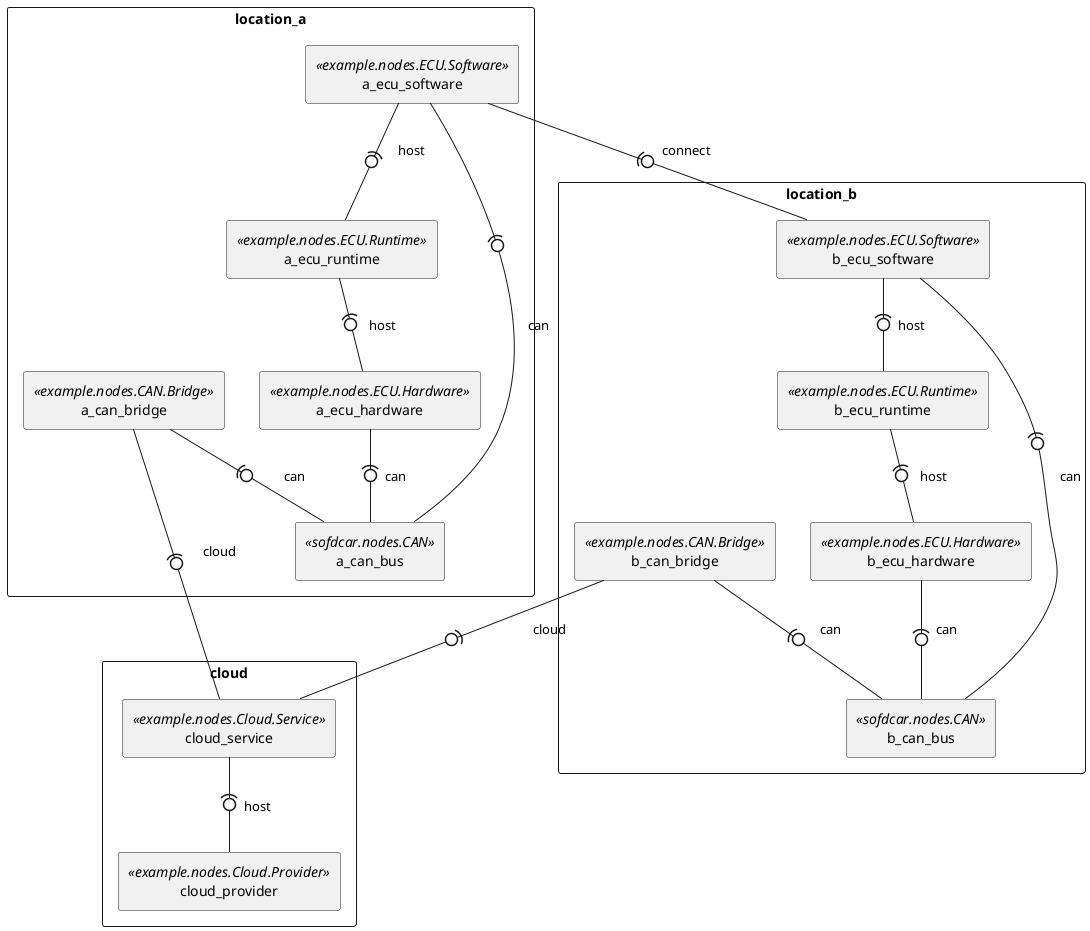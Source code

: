 @startuml
skinparam componentStyle rectangle

rectangle "cloud" {
    [cloud_service] <<example.nodes.Cloud.Service>>
    [cloud_provider] <<example.nodes.Cloud.Provider>>
    cloud_service -(0- cloud_provider : "  host"
}

rectangle "location_a" {
    [a_ecu_software] <<example.nodes.ECU.Software>>
    [a_ecu_runtime] <<example.nodes.ECU.Runtime>>
    [a_ecu_hardware] <<example.nodes.ECU.Hardware>>

    a_ecu_software -(0- a_ecu_runtime : "  host"
    a_ecu_runtime -(0- a_ecu_hardware : "  host"

    [a_can_bus] <<sofdcar.nodes.CAN>>
    [a_can_bridge] <<example.nodes.CAN.Bridge>>
    a_can_bridge -(0- a_can_bus : "  can"
    a_can_bridge -(0- cloud_service : "  cloud"

    a_ecu_software -(0- a_can_bus : "  can"
    a_ecu_hardware -(0- a_can_bus : "  can"
}


rectangle "location_b" {
    [b_ecu_software] <<example.nodes.ECU.Software>>
    [b_ecu_runtime] <<example.nodes.ECU.Runtime>>
    [b_ecu_hardware] <<example.nodes.ECU.Hardware>>

    b_ecu_software -(0- b_ecu_runtime : "  host"
    b_ecu_runtime -(0- b_ecu_hardware : "  host"

    [b_can_bus] <<sofdcar.nodes.CAN>>
    [b_can_bridge] <<example.nodes.CAN.Bridge>>
    b_can_bridge -(0- b_can_bus : "  can"
    b_can_bridge -(0- cloud_service : "  cloud"

    b_ecu_software -(0- b_can_bus : "  can"
    b_ecu_hardware -(0- b_can_bus : "  can"
}

a_ecu_software -(0- b_ecu_software : "  connect"


@enduml
